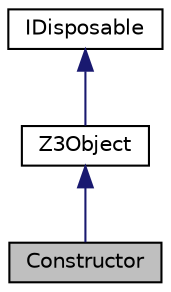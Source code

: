 digraph "Constructor"
{
  edge [fontname="Helvetica",fontsize="10",labelfontname="Helvetica",labelfontsize="10"];
  node [fontname="Helvetica",fontsize="10",shape=record];
  Node0 [label="Constructor",height=0.2,width=0.4,color="black", fillcolor="grey75", style="filled", fontcolor="black"];
  Node1 -> Node0 [dir="back",color="midnightblue",fontsize="10",style="solid",fontname="Helvetica"];
  Node1 [label="Z3Object",height=0.2,width=0.4,color="black", fillcolor="white", style="filled",URL="$class_microsoft_1_1_z3_1_1_z3_object.html",tooltip="Internal base class for interfacing with native Z3 objects. Should not be used externally. "];
  Node2 -> Node1 [dir="back",color="midnightblue",fontsize="10",style="solid",fontname="Helvetica"];
  Node2 [label="IDisposable",height=0.2,width=0.4,color="black", fillcolor="white", style="filled",URL="$class_i_disposable.html"];
}

